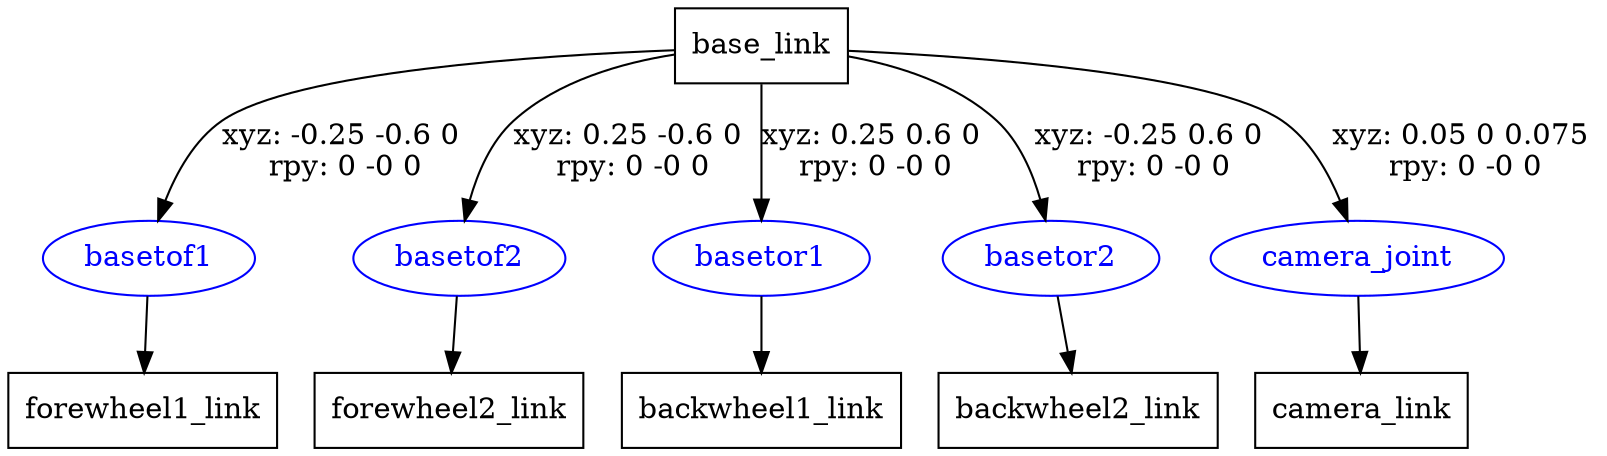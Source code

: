 digraph G {
node [shape=box];
"base_link" [label="base_link"];
"forewheel1_link" [label="forewheel1_link"];
"forewheel2_link" [label="forewheel2_link"];
"backwheel1_link" [label="backwheel1_link"];
"backwheel2_link" [label="backwheel2_link"];
"camera_link" [label="camera_link"];
node [shape=ellipse, color=blue, fontcolor=blue];
"base_link" -> "basetof1" [label="xyz: -0.25 -0.6 0 \nrpy: 0 -0 0"]
"basetof1" -> "forewheel1_link"
"base_link" -> "basetof2" [label="xyz: 0.25 -0.6 0 \nrpy: 0 -0 0"]
"basetof2" -> "forewheel2_link"
"base_link" -> "basetor1" [label="xyz: 0.25 0.6 0 \nrpy: 0 -0 0"]
"basetor1" -> "backwheel1_link"
"base_link" -> "basetor2" [label="xyz: -0.25 0.6 0 \nrpy: 0 -0 0"]
"basetor2" -> "backwheel2_link"
"base_link" -> "camera_joint" [label="xyz: 0.05 0 0.075 \nrpy: 0 -0 0"]
"camera_joint" -> "camera_link"
}
